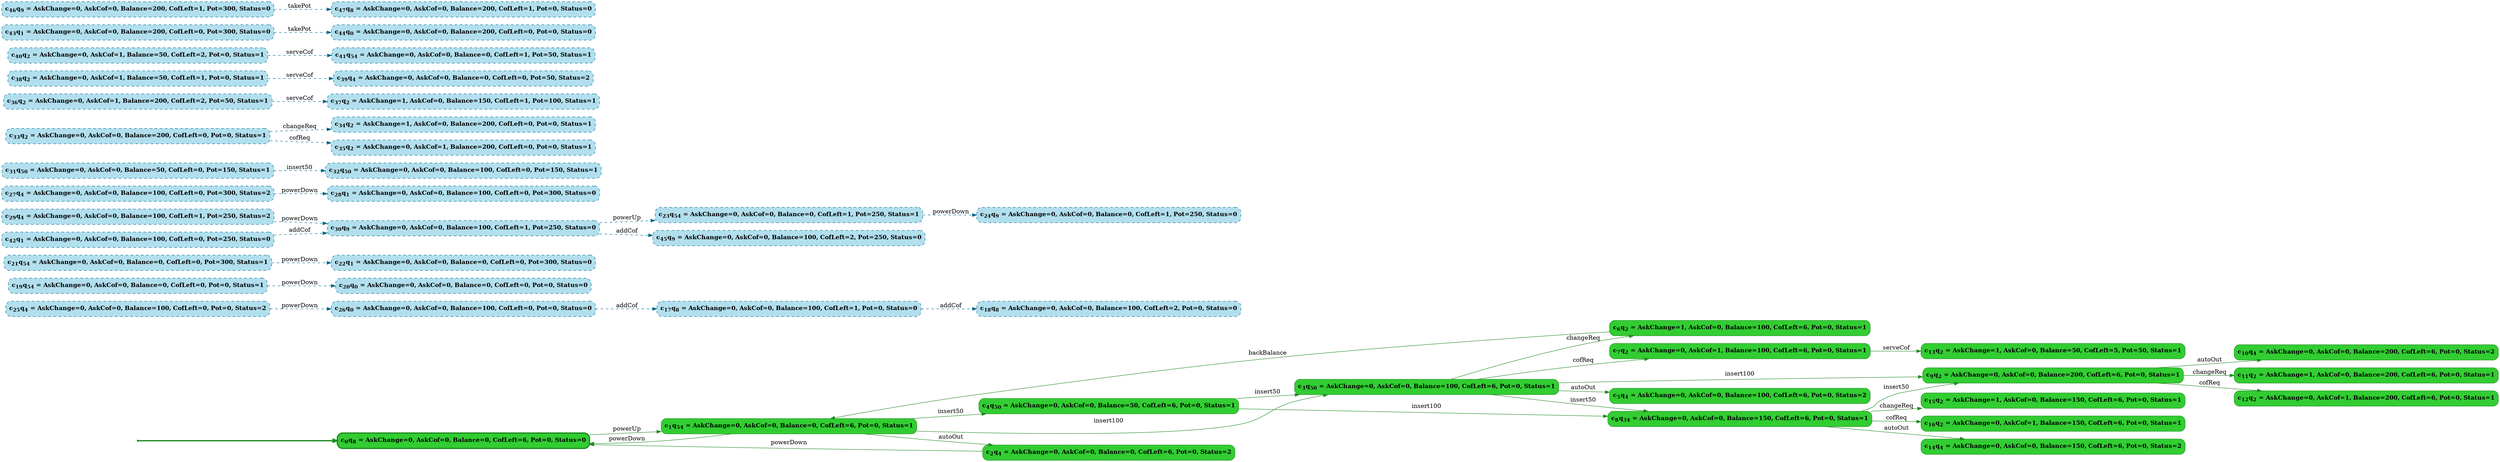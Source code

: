 digraph g {

	rankdir="LR"

	__invisible__[shape="point", color="forestgreen"]
	c0q8[label=<<b>c<sub>0</sub>q<sub>8</sub> = AskChange=0, AskCof=0, Balance=0, CofLeft=6, Pot=0, Status=0</b>>, shape="box", style="rounded, filled", fillcolor="limegreen", color="forestgreen", penwidth=3] // Initial
	c1q54[label=<<b>c<sub>1</sub>q<sub>54</sub> = AskChange=0, AskCof=0, Balance=0, CofLeft=6, Pot=0, Status=1</b>>, shape="box", style="rounded, filled", fillcolor="limegreen", color="forestgreen"]
	c2q4[label=<<b>c<sub>2</sub>q<sub>4</sub> = AskChange=0, AskCof=0, Balance=0, CofLeft=6, Pot=0, Status=2</b>>, shape="box", style="rounded, filled", fillcolor="limegreen", color="forestgreen"]
	c3q50[label=<<b>c<sub>3</sub>q<sub>50</sub> = AskChange=0, AskCof=0, Balance=100, CofLeft=6, Pot=0, Status=1</b>>, shape="box", style="rounded, filled", fillcolor="limegreen", color="forestgreen"]
	c5q4[label=<<b>c<sub>5</sub>q<sub>4</sub> = AskChange=0, AskCof=0, Balance=100, CofLeft=6, Pot=0, Status=2</b>>, shape="box", style="rounded, filled", fillcolor="limegreen", color="forestgreen"]
	c6q2[label=<<b>c<sub>6</sub>q<sub>2</sub> = AskChange=1, AskCof=0, Balance=100, CofLeft=6, Pot=0, Status=1</b>>, shape="box", style="rounded, filled", fillcolor="limegreen", color="forestgreen"]
	c7q2[label=<<b>c<sub>7</sub>q<sub>2</sub> = AskChange=0, AskCof=1, Balance=100, CofLeft=6, Pot=0, Status=1</b>>, shape="box", style="rounded, filled", fillcolor="limegreen", color="forestgreen"]
	c13q2[label=<<b>c<sub>13</sub>q<sub>2</sub> = AskChange=1, AskCof=0, Balance=50, CofLeft=5, Pot=50, Status=1</b>>, shape="box", style="rounded, filled", fillcolor="limegreen", color="forestgreen"]
	c9q2[label=<<b>c<sub>9</sub>q<sub>2</sub> = AskChange=0, AskCof=0, Balance=200, CofLeft=6, Pot=0, Status=1</b>>, shape="box", style="rounded, filled", fillcolor="limegreen", color="forestgreen"]
	c10q4[label=<<b>c<sub>10</sub>q<sub>4</sub> = AskChange=0, AskCof=0, Balance=200, CofLeft=6, Pot=0, Status=2</b>>, shape="box", style="rounded, filled", fillcolor="limegreen", color="forestgreen"]
	c11q2[label=<<b>c<sub>11</sub>q<sub>2</sub> = AskChange=1, AskCof=0, Balance=200, CofLeft=6, Pot=0, Status=1</b>>, shape="box", style="rounded, filled", fillcolor="limegreen", color="forestgreen"]
	c12q2[label=<<b>c<sub>12</sub>q<sub>2</sub> = AskChange=0, AskCof=1, Balance=200, CofLeft=6, Pot=0, Status=1</b>>, shape="box", style="rounded, filled", fillcolor="limegreen", color="forestgreen"]
	c8q34[label=<<b>c<sub>8</sub>q<sub>34</sub> = AskChange=0, AskCof=0, Balance=150, CofLeft=6, Pot=0, Status=1</b>>, shape="box", style="rounded, filled", fillcolor="limegreen", color="forestgreen"]
	c14q4[label=<<b>c<sub>14</sub>q<sub>4</sub> = AskChange=0, AskCof=0, Balance=150, CofLeft=6, Pot=0, Status=2</b>>, shape="box", style="rounded, filled", fillcolor="limegreen", color="forestgreen"]
	c15q2[label=<<b>c<sub>15</sub>q<sub>2</sub> = AskChange=1, AskCof=0, Balance=150, CofLeft=6, Pot=0, Status=1</b>>, shape="box", style="rounded, filled", fillcolor="limegreen", color="forestgreen"]
	c16q2[label=<<b>c<sub>16</sub>q<sub>2</sub> = AskChange=0, AskCof=1, Balance=150, CofLeft=6, Pot=0, Status=1</b>>, shape="box", style="rounded, filled", fillcolor="limegreen", color="forestgreen"]
	c4q50[label=<<b>c<sub>4</sub>q<sub>50</sub> = AskChange=0, AskCof=0, Balance=50, CofLeft=6, Pot=0, Status=1</b>>, shape="box", style="rounded, filled", fillcolor="limegreen", color="forestgreen"]
	c17q8[label=<<b>c<sub>17</sub>q<sub>8</sub> = AskChange=0, AskCof=0, Balance=100, CofLeft=1, Pot=0, Status=0</b>>, shape="box", style="rounded, filled, dashed", fillcolor="lightblue2", color="deepskyblue4"]
	c18q8[label=<<b>c<sub>18</sub>q<sub>8</sub> = AskChange=0, AskCof=0, Balance=100, CofLeft=2, Pot=0, Status=0</b>>, shape="box", style="rounded, filled, dashed", fillcolor="lightblue2", color="deepskyblue4"]
	c19q54[label=<<b>c<sub>19</sub>q<sub>54</sub> = AskChange=0, AskCof=0, Balance=0, CofLeft=0, Pot=0, Status=1</b>>, shape="box", style="rounded, filled, dashed", fillcolor="lightblue2", color="deepskyblue4"]
	c20q0[label=<<b>c<sub>20</sub>q<sub>0</sub> = AskChange=0, AskCof=0, Balance=0, CofLeft=0, Pot=0, Status=0</b>>, shape="box", style="rounded, filled, dashed", fillcolor="lightblue2", color="deepskyblue4"]
	c21q54[label=<<b>c<sub>21</sub>q<sub>54</sub> = AskChange=0, AskCof=0, Balance=0, CofLeft=0, Pot=300, Status=1</b>>, shape="box", style="rounded, filled, dashed", fillcolor="lightblue2", color="deepskyblue4"]
	c22q1[label=<<b>c<sub>22</sub>q<sub>1</sub> = AskChange=0, AskCof=0, Balance=0, CofLeft=0, Pot=300, Status=0</b>>, shape="box", style="rounded, filled, dashed", fillcolor="lightblue2", color="deepskyblue4"]
	c23q54[label=<<b>c<sub>23</sub>q<sub>54</sub> = AskChange=0, AskCof=0, Balance=0, CofLeft=1, Pot=250, Status=1</b>>, shape="box", style="rounded, filled, dashed", fillcolor="lightblue2", color="deepskyblue4"]
	c24q9[label=<<b>c<sub>24</sub>q<sub>9</sub> = AskChange=0, AskCof=0, Balance=0, CofLeft=1, Pot=250, Status=0</b>>, shape="box", style="rounded, filled, dashed", fillcolor="lightblue2", color="deepskyblue4"]
	c25q4[label=<<b>c<sub>25</sub>q<sub>4</sub> = AskChange=0, AskCof=0, Balance=100, CofLeft=0, Pot=0, Status=2</b>>, shape="box", style="rounded, filled, dashed", fillcolor="lightblue2", color="deepskyblue4"]
	c26q0[label=<<b>c<sub>26</sub>q<sub>0</sub> = AskChange=0, AskCof=0, Balance=100, CofLeft=0, Pot=0, Status=0</b>>, shape="box", style="rounded, filled, dashed", fillcolor="lightblue2", color="deepskyblue4"]
	c27q4[label=<<b>c<sub>27</sub>q<sub>4</sub> = AskChange=0, AskCof=0, Balance=100, CofLeft=0, Pot=300, Status=2</b>>, shape="box", style="rounded, filled, dashed", fillcolor="lightblue2", color="deepskyblue4"]
	c28q1[label=<<b>c<sub>28</sub>q<sub>1</sub> = AskChange=0, AskCof=0, Balance=100, CofLeft=0, Pot=300, Status=0</b>>, shape="box", style="rounded, filled, dashed", fillcolor="lightblue2", color="deepskyblue4"]
	c29q4[label=<<b>c<sub>29</sub>q<sub>4</sub> = AskChange=0, AskCof=0, Balance=100, CofLeft=1, Pot=250, Status=2</b>>, shape="box", style="rounded, filled, dashed", fillcolor="lightblue2", color="deepskyblue4"]
	c30q9[label=<<b>c<sub>30</sub>q<sub>9</sub> = AskChange=0, AskCof=0, Balance=100, CofLeft=1, Pot=250, Status=0</b>>, shape="box", style="rounded, filled, dashed", fillcolor="lightblue2", color="deepskyblue4"]
	c31q50[label=<<b>c<sub>31</sub>q<sub>50</sub> = AskChange=0, AskCof=0, Balance=50, CofLeft=0, Pot=150, Status=1</b>>, shape="box", style="rounded, filled, dashed", fillcolor="lightblue2", color="deepskyblue4"]
	c32q50[label=<<b>c<sub>32</sub>q<sub>50</sub> = AskChange=0, AskCof=0, Balance=100, CofLeft=0, Pot=150, Status=1</b>>, shape="box", style="rounded, filled, dashed", fillcolor="lightblue2", color="deepskyblue4"]
	c33q2[label=<<b>c<sub>33</sub>q<sub>2</sub> = AskChange=0, AskCof=0, Balance=200, CofLeft=0, Pot=0, Status=1</b>>, shape="box", style="rounded, filled, dashed", fillcolor="lightblue2", color="deepskyblue4"]
	c34q2[label=<<b>c<sub>34</sub>q<sub>2</sub> = AskChange=1, AskCof=0, Balance=200, CofLeft=0, Pot=0, Status=1</b>>, shape="box", style="rounded, filled, dashed", fillcolor="lightblue2", color="deepskyblue4"]
	c35q2[label=<<b>c<sub>35</sub>q<sub>2</sub> = AskChange=0, AskCof=1, Balance=200, CofLeft=0, Pot=0, Status=1</b>>, shape="box", style="rounded, filled, dashed", fillcolor="lightblue2", color="deepskyblue4"]
	c36q2[label=<<b>c<sub>36</sub>q<sub>2</sub> = AskChange=0, AskCof=1, Balance=200, CofLeft=2, Pot=50, Status=1</b>>, shape="box", style="rounded, filled, dashed", fillcolor="lightblue2", color="deepskyblue4"]
	c37q2[label=<<b>c<sub>37</sub>q<sub>2</sub> = AskChange=1, AskCof=0, Balance=150, CofLeft=1, Pot=100, Status=1</b>>, shape="box", style="rounded, filled, dashed", fillcolor="lightblue2", color="deepskyblue4"]
	c38q2[label=<<b>c<sub>38</sub>q<sub>2</sub> = AskChange=0, AskCof=1, Balance=50, CofLeft=1, Pot=0, Status=1</b>>, shape="box", style="rounded, filled, dashed", fillcolor="lightblue2", color="deepskyblue4"]
	c39q4[label=<<b>c<sub>39</sub>q<sub>4</sub> = AskChange=0, AskCof=0, Balance=0, CofLeft=0, Pot=50, Status=2</b>>, shape="box", style="rounded, filled, dashed", fillcolor="lightblue2", color="deepskyblue4"]
	c40q2[label=<<b>c<sub>40</sub>q<sub>2</sub> = AskChange=0, AskCof=1, Balance=50, CofLeft=2, Pot=0, Status=1</b>>, shape="box", style="rounded, filled, dashed", fillcolor="lightblue2", color="deepskyblue4"]
	c41q54[label=<<b>c<sub>41</sub>q<sub>54</sub> = AskChange=0, AskCof=0, Balance=0, CofLeft=1, Pot=50, Status=1</b>>, shape="box", style="rounded, filled, dashed", fillcolor="lightblue2", color="deepskyblue4"]
	c42q1[label=<<b>c<sub>42</sub>q<sub>1</sub> = AskChange=0, AskCof=0, Balance=100, CofLeft=0, Pot=250, Status=0</b>>, shape="box", style="rounded, filled, dashed", fillcolor="lightblue2", color="deepskyblue4"]
	c43q1[label=<<b>c<sub>43</sub>q<sub>1</sub> = AskChange=0, AskCof=0, Balance=200, CofLeft=0, Pot=300, Status=0</b>>, shape="box", style="rounded, filled, dashed", fillcolor="lightblue2", color="deepskyblue4"]
	c44q0[label=<<b>c<sub>44</sub>q<sub>0</sub> = AskChange=0, AskCof=0, Balance=200, CofLeft=0, Pot=0, Status=0</b>>, shape="box", style="rounded, filled, dashed", fillcolor="lightblue2", color="deepskyblue4"]
	c45q9[label=<<b>c<sub>45</sub>q<sub>9</sub> = AskChange=0, AskCof=0, Balance=100, CofLeft=2, Pot=250, Status=0</b>>, shape="box", style="rounded, filled, dashed", fillcolor="lightblue2", color="deepskyblue4"]
	c46q9[label=<<b>c<sub>46</sub>q<sub>9</sub> = AskChange=0, AskCof=0, Balance=200, CofLeft=1, Pot=300, Status=0</b>>, shape="box", style="rounded, filled, dashed", fillcolor="lightblue2", color="deepskyblue4"]
	c47q8[label=<<b>c<sub>47</sub>q<sub>8</sub> = AskChange=0, AskCof=0, Balance=200, CofLeft=1, Pot=0, Status=0</b>>, shape="box", style="rounded, filled, dashed", fillcolor="lightblue2", color="deepskyblue4"]

	__invisible__ -> c0q8[penwidth=3, color="forestgreen"]
	c0q8 -> c1q54[label=<powerUp>, color="forestgreen"]
	c1q54 -> c2q4[label=<autoOut>, color="forestgreen"]
	c2q4 -> c0q8[label=<powerDown>, color="forestgreen"]
	c1q54 -> c3q50[label=<insert100>, color="forestgreen"]
	c3q50 -> c5q4[label=<autoOut>, color="forestgreen"]
	c3q50 -> c6q2[label=<changeReq>, color="forestgreen"]
	c6q2 -> c1q54[label=<backBalance>, color="forestgreen"]
	c3q50 -> c7q2[label=<cofReq>, color="forestgreen"]
	c7q2 -> c13q2[label=<serveCof>, color="forestgreen"]
	c3q50 -> c9q2[label=<insert100>, color="forestgreen"]
	c9q2 -> c10q4[label=<autoOut>, color="forestgreen"]
	c9q2 -> c11q2[label=<changeReq>, color="forestgreen"]
	c9q2 -> c12q2[label=<cofReq>, color="forestgreen"]
	c3q50 -> c8q34[label=<insert50>, color="forestgreen"]
	c8q34 -> c14q4[label=<autoOut>, color="forestgreen"]
	c8q34 -> c15q2[label=<changeReq>, color="forestgreen"]
	c8q34 -> c16q2[label=<cofReq>, color="forestgreen"]
	c8q34 -> c9q2[label=<insert50>, color="forestgreen"]
	c1q54 -> c4q50[label=<insert50>, color="forestgreen"]
	c4q50 -> c8q34[label=<insert100>, color="forestgreen"]
	c4q50 -> c3q50[label=<insert50>, color="forestgreen"]
	c1q54 -> c0q8[label=<powerDown>, color="forestgreen"]
	c17q8 -> c18q8[label=<addCof>, color="deepskyblue4", style="dashed"]
	c19q54 -> c20q0[label=<powerDown>, color="deepskyblue4", style="dashed"]
	c21q54 -> c22q1[label=<powerDown>, color="deepskyblue4", style="dashed"]
	c23q54 -> c24q9[label=<powerDown>, color="deepskyblue4", style="dashed"]
	c25q4 -> c26q0[label=<powerDown>, color="deepskyblue4", style="dashed"]
	c27q4 -> c28q1[label=<powerDown>, color="deepskyblue4", style="dashed"]
	c29q4 -> c30q9[label=<powerDown>, color="deepskyblue4", style="dashed"]
	c31q50 -> c32q50[label=<insert50>, color="deepskyblue4", style="dashed"]
	c33q2 -> c34q2[label=<changeReq>, color="deepskyblue4", style="dashed"]
	c33q2 -> c35q2[label=<cofReq>, color="deepskyblue4", style="dashed"]
	c36q2 -> c37q2[label=<serveCof>, color="deepskyblue4", style="dashed"]
	c38q2 -> c39q4[label=<serveCof>, color="deepskyblue4", style="dashed"]
	c40q2 -> c41q54[label=<serveCof>, color="deepskyblue4", style="dashed"]
	c26q0 -> c17q8[label=<addCof>, color="deepskyblue4", style="dashed"]
	c42q1 -> c30q9[label=<addCof>, color="deepskyblue4", style="dashed"]
	c43q1 -> c44q0[label=<takePot>, color="deepskyblue4", style="dashed"]
	c30q9 -> c45q9[label=<addCof>, color="deepskyblue4", style="dashed"]
	c30q9 -> c23q54[label=<powerUp>, color="deepskyblue4", style="dashed"]
	c46q9 -> c47q8[label=<takePot>, color="deepskyblue4", style="dashed"]

}
